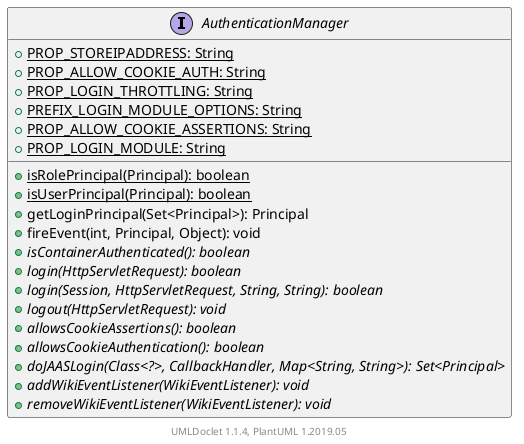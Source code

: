 @startuml

    interface AuthenticationManager [[AuthenticationManager.html]] {
        {static} +PROP_STOREIPADDRESS: String
        {static} +PROP_ALLOW_COOKIE_AUTH: String
        {static} +PROP_LOGIN_THROTTLING: String
        {static} +PREFIX_LOGIN_MODULE_OPTIONS: String
        {static} +PROP_ALLOW_COOKIE_ASSERTIONS: String
        {static} +PROP_LOGIN_MODULE: String
        {static} +isRolePrincipal(Principal): boolean
        {static} +isUserPrincipal(Principal): boolean
        +getLoginPrincipal(Set<Principal>): Principal
        +fireEvent(int, Principal, Object): void
        {abstract} +isContainerAuthenticated(): boolean
        {abstract} +login(HttpServletRequest): boolean
        {abstract} +login(Session, HttpServletRequest, String, String): boolean
        {abstract} +logout(HttpServletRequest): void
        {abstract} +allowsCookieAssertions(): boolean
        {abstract} +allowsCookieAuthentication(): boolean
        {abstract} +doJAASLogin(Class<?>, CallbackHandler, Map<String, String>): Set<Principal>
        {abstract} +addWikiEventListener(WikiEventListener): void
        {abstract} +removeWikiEventListener(WikiEventListener): void
    }


    center footer UMLDoclet 1.1.4, PlantUML 1.2019.05
@enduml
